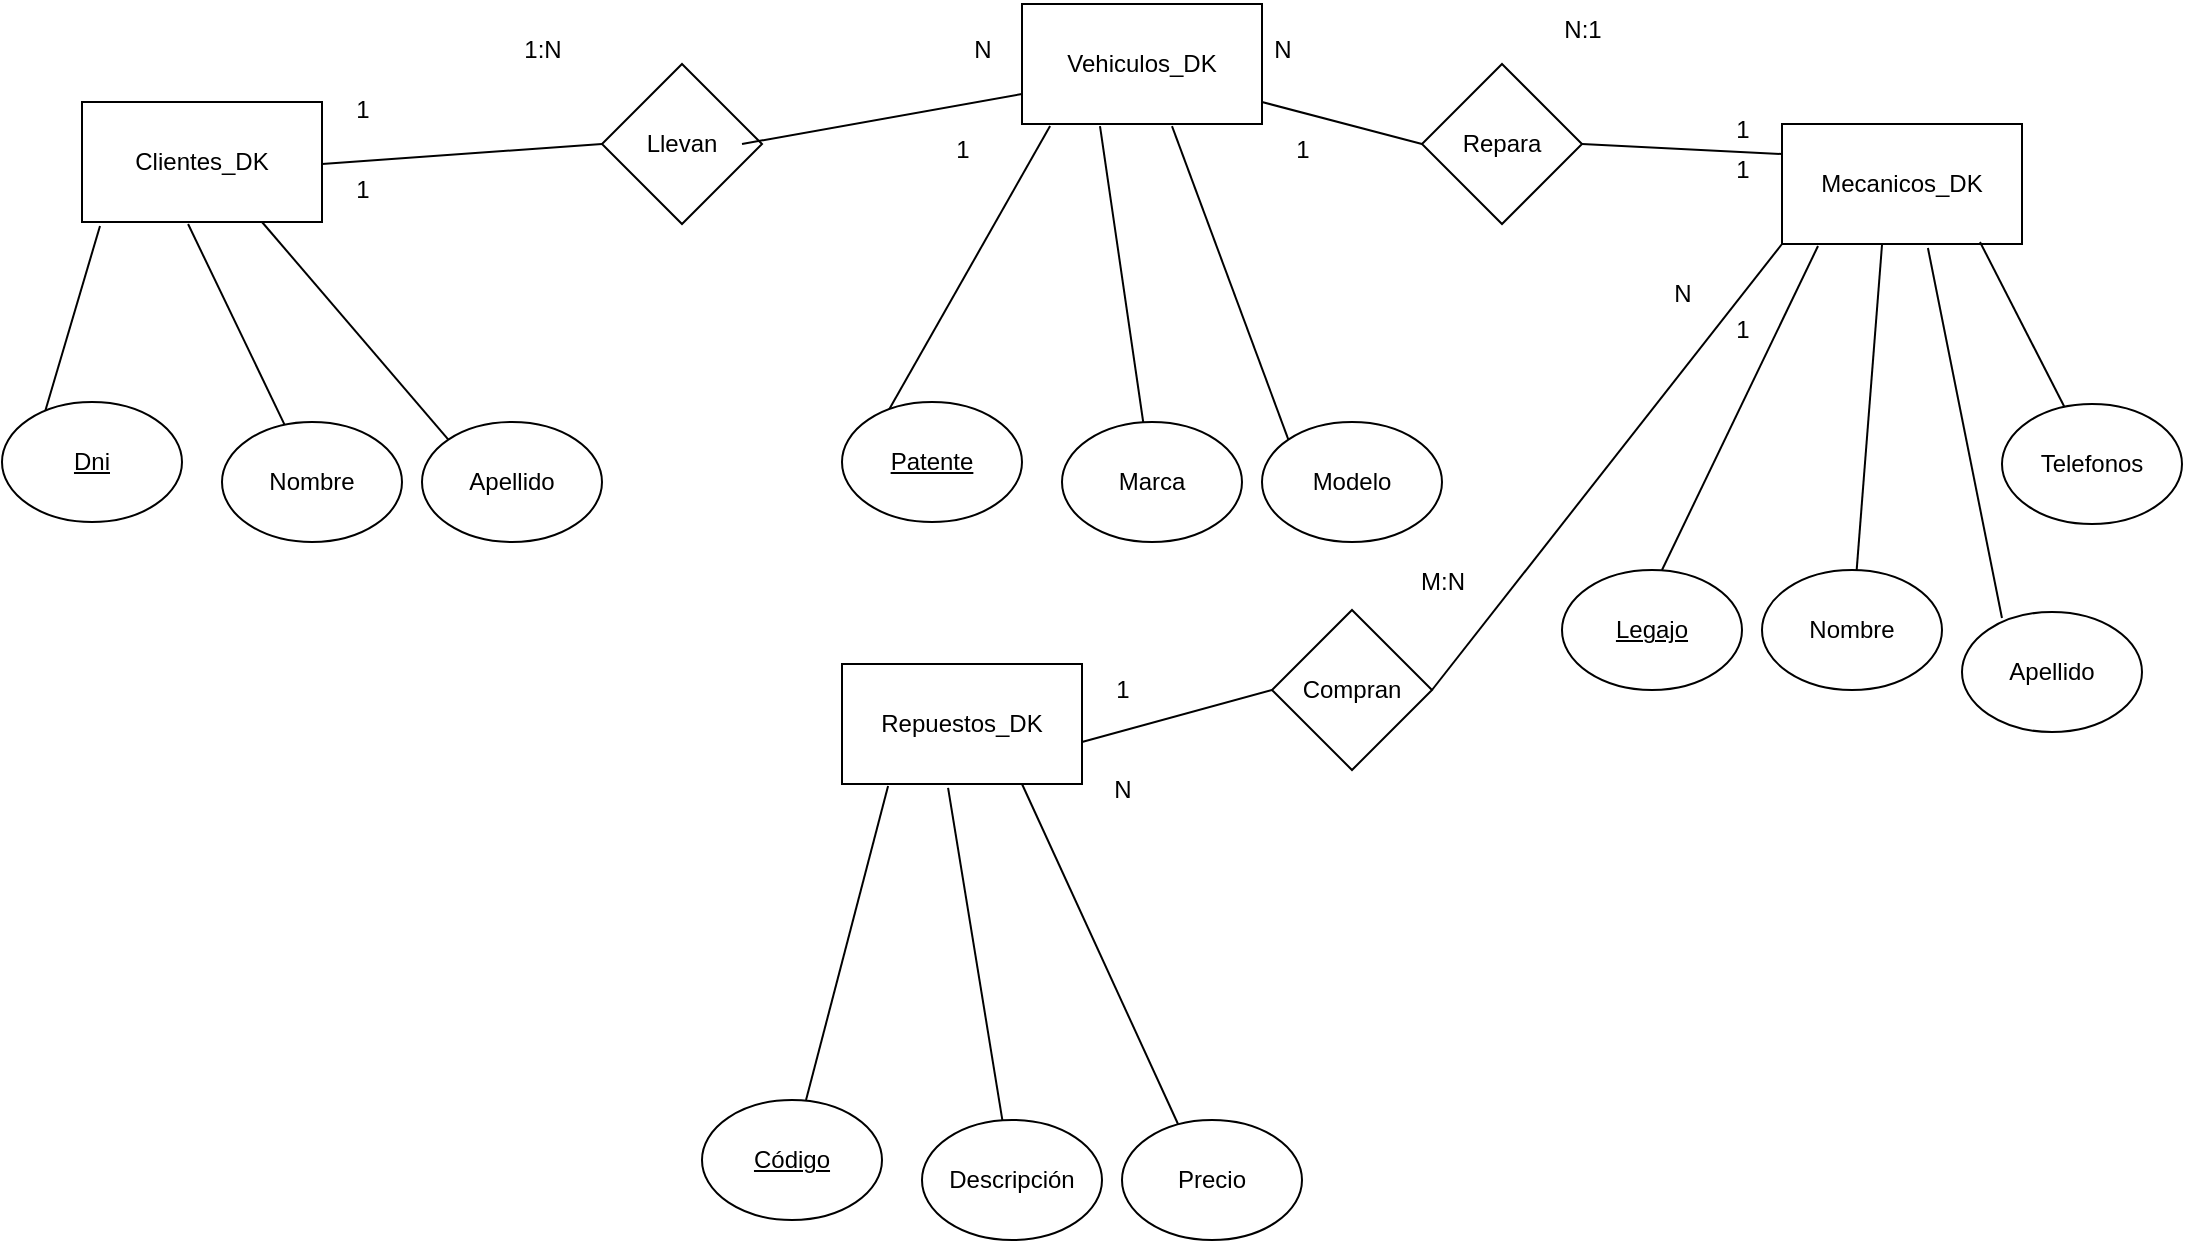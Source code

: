 <mxfile version="24.7.16">
  <diagram name="Página-1" id="CCXym6B-bNPeG-zs62d1">
    <mxGraphModel dx="1114" dy="434" grid="1" gridSize="10" guides="1" tooltips="1" connect="1" arrows="1" fold="1" page="1" pageScale="1" pageWidth="1169" pageHeight="827" math="0" shadow="0">
      <root>
        <mxCell id="0" />
        <mxCell id="1" parent="0" />
        <mxCell id="KMTcKbbNrr3K3NqGmCsy-1" value="Clientes_DK" style="rounded=0;whiteSpace=wrap;html=1;" vertex="1" parent="1">
          <mxGeometry x="70" y="129" width="120" height="60" as="geometry" />
        </mxCell>
        <mxCell id="KMTcKbbNrr3K3NqGmCsy-2" value="Vehiculos_DK" style="rounded=0;whiteSpace=wrap;html=1;" vertex="1" parent="1">
          <mxGeometry x="540" y="80" width="120" height="60" as="geometry" />
        </mxCell>
        <mxCell id="KMTcKbbNrr3K3NqGmCsy-3" value="Mecanicos_DK" style="rounded=0;whiteSpace=wrap;html=1;" vertex="1" parent="1">
          <mxGeometry x="920" y="140" width="120" height="60" as="geometry" />
        </mxCell>
        <mxCell id="KMTcKbbNrr3K3NqGmCsy-4" value="Repuestos_DK" style="rounded=0;whiteSpace=wrap;html=1;" vertex="1" parent="1">
          <mxGeometry x="450" y="410" width="120" height="60" as="geometry" />
        </mxCell>
        <mxCell id="KMTcKbbNrr3K3NqGmCsy-5" value="" style="endArrow=none;html=1;rounded=0;entryX=0.075;entryY=1.033;entryDx=0;entryDy=0;entryPerimeter=0;" edge="1" parent="1" target="KMTcKbbNrr3K3NqGmCsy-1">
          <mxGeometry width="50" height="50" relative="1" as="geometry">
            <mxPoint x="50" y="289" as="sourcePoint" />
            <mxPoint x="100" y="239" as="targetPoint" />
          </mxGeometry>
        </mxCell>
        <mxCell id="KMTcKbbNrr3K3NqGmCsy-8" value="Apellido" style="ellipse;whiteSpace=wrap;html=1;" vertex="1" parent="1">
          <mxGeometry x="240" y="289" width="90" height="60" as="geometry" />
        </mxCell>
        <mxCell id="KMTcKbbNrr3K3NqGmCsy-9" value="Nombre" style="ellipse;whiteSpace=wrap;html=1;" vertex="1" parent="1">
          <mxGeometry x="140" y="289" width="90" height="60" as="geometry" />
        </mxCell>
        <mxCell id="KMTcKbbNrr3K3NqGmCsy-10" value="&lt;u&gt;Dni&lt;/u&gt;" style="ellipse;whiteSpace=wrap;html=1;" vertex="1" parent="1">
          <mxGeometry x="30" y="279" width="90" height="60" as="geometry" />
        </mxCell>
        <mxCell id="KMTcKbbNrr3K3NqGmCsy-11" value="" style="endArrow=none;html=1;rounded=0;entryX=0.442;entryY=1.017;entryDx=0;entryDy=0;entryPerimeter=0;" edge="1" parent="1" source="KMTcKbbNrr3K3NqGmCsy-9" target="KMTcKbbNrr3K3NqGmCsy-1">
          <mxGeometry width="50" height="50" relative="1" as="geometry">
            <mxPoint x="210" y="279" as="sourcePoint" />
            <mxPoint x="260" y="229" as="targetPoint" />
          </mxGeometry>
        </mxCell>
        <mxCell id="KMTcKbbNrr3K3NqGmCsy-13" value="" style="endArrow=none;html=1;rounded=0;entryX=0.75;entryY=1;entryDx=0;entryDy=0;exitX=0;exitY=0;exitDx=0;exitDy=0;" edge="1" parent="1" source="KMTcKbbNrr3K3NqGmCsy-8" target="KMTcKbbNrr3K3NqGmCsy-1">
          <mxGeometry width="50" height="50" relative="1" as="geometry">
            <mxPoint x="250" y="304" as="sourcePoint" />
            <mxPoint x="300" y="254" as="targetPoint" />
          </mxGeometry>
        </mxCell>
        <mxCell id="KMTcKbbNrr3K3NqGmCsy-14" value="" style="endArrow=none;html=1;rounded=0;entryX=0.117;entryY=1.017;entryDx=0;entryDy=0;entryPerimeter=0;" edge="1" parent="1" target="KMTcKbbNrr3K3NqGmCsy-2">
          <mxGeometry width="50" height="50" relative="1" as="geometry">
            <mxPoint x="470" y="289" as="sourcePoint" />
            <mxPoint x="499" y="191" as="targetPoint" />
          </mxGeometry>
        </mxCell>
        <mxCell id="KMTcKbbNrr3K3NqGmCsy-15" value="Modelo" style="ellipse;whiteSpace=wrap;html=1;" vertex="1" parent="1">
          <mxGeometry x="660" y="289" width="90" height="60" as="geometry" />
        </mxCell>
        <mxCell id="KMTcKbbNrr3K3NqGmCsy-16" value="Marca" style="ellipse;whiteSpace=wrap;html=1;" vertex="1" parent="1">
          <mxGeometry x="560" y="289" width="90" height="60" as="geometry" />
        </mxCell>
        <mxCell id="KMTcKbbNrr3K3NqGmCsy-17" value="&lt;u&gt;Patente&lt;/u&gt;" style="ellipse;whiteSpace=wrap;html=1;" vertex="1" parent="1">
          <mxGeometry x="450" y="279" width="90" height="60" as="geometry" />
        </mxCell>
        <mxCell id="KMTcKbbNrr3K3NqGmCsy-18" value="" style="endArrow=none;html=1;rounded=0;entryX=0.325;entryY=1.017;entryDx=0;entryDy=0;entryPerimeter=0;" edge="1" parent="1" source="KMTcKbbNrr3K3NqGmCsy-16" target="KMTcKbbNrr3K3NqGmCsy-2">
          <mxGeometry width="50" height="50" relative="1" as="geometry">
            <mxPoint x="630" y="279" as="sourcePoint" />
            <mxPoint x="543" y="190" as="targetPoint" />
          </mxGeometry>
        </mxCell>
        <mxCell id="KMTcKbbNrr3K3NqGmCsy-19" value="" style="endArrow=none;html=1;rounded=0;entryX=0.625;entryY=1.017;entryDx=0;entryDy=0;entryPerimeter=0;exitX=0;exitY=0;exitDx=0;exitDy=0;" edge="1" parent="1" source="KMTcKbbNrr3K3NqGmCsy-15" target="KMTcKbbNrr3K3NqGmCsy-2">
          <mxGeometry width="50" height="50" relative="1" as="geometry">
            <mxPoint x="670" y="304" as="sourcePoint" />
            <mxPoint x="570" y="190" as="targetPoint" />
          </mxGeometry>
        </mxCell>
        <mxCell id="KMTcKbbNrr3K3NqGmCsy-20" value="" style="endArrow=none;html=1;rounded=0;entryX=0.15;entryY=1.017;entryDx=0;entryDy=0;entryPerimeter=0;" edge="1" parent="1" target="KMTcKbbNrr3K3NqGmCsy-3">
          <mxGeometry width="50" height="50" relative="1" as="geometry">
            <mxPoint x="860" y="363" as="sourcePoint" />
            <mxPoint x="944" y="215" as="targetPoint" />
          </mxGeometry>
        </mxCell>
        <mxCell id="KMTcKbbNrr3K3NqGmCsy-21" value="Apellido" style="ellipse;whiteSpace=wrap;html=1;" vertex="1" parent="1">
          <mxGeometry x="1010" y="384" width="90" height="60" as="geometry" />
        </mxCell>
        <mxCell id="KMTcKbbNrr3K3NqGmCsy-22" value="Nombre" style="ellipse;whiteSpace=wrap;html=1;" vertex="1" parent="1">
          <mxGeometry x="910" y="363" width="90" height="60" as="geometry" />
        </mxCell>
        <mxCell id="KMTcKbbNrr3K3NqGmCsy-23" value="&lt;u&gt;Legajo&lt;/u&gt;" style="ellipse;whiteSpace=wrap;html=1;" vertex="1" parent="1">
          <mxGeometry x="810" y="363" width="90" height="60" as="geometry" />
        </mxCell>
        <mxCell id="KMTcKbbNrr3K3NqGmCsy-24" value="" style="endArrow=none;html=1;rounded=0;entryX=0.417;entryY=1;entryDx=0;entryDy=0;entryPerimeter=0;" edge="1" parent="1" source="KMTcKbbNrr3K3NqGmCsy-22" target="KMTcKbbNrr3K3NqGmCsy-3">
          <mxGeometry width="50" height="50" relative="1" as="geometry">
            <mxPoint x="1020" y="353" as="sourcePoint" />
            <mxPoint x="969" y="215" as="targetPoint" />
          </mxGeometry>
        </mxCell>
        <mxCell id="KMTcKbbNrr3K3NqGmCsy-25" value="" style="endArrow=none;html=1;rounded=0;entryX=0.608;entryY=1.033;entryDx=0;entryDy=0;entryPerimeter=0;exitX=0.222;exitY=0.05;exitDx=0;exitDy=0;exitPerimeter=0;" edge="1" parent="1" source="KMTcKbbNrr3K3NqGmCsy-21" target="KMTcKbbNrr3K3NqGmCsy-3">
          <mxGeometry width="50" height="50" relative="1" as="geometry">
            <mxPoint x="1060" y="378" as="sourcePoint" />
            <mxPoint x="1005" y="215" as="targetPoint" />
          </mxGeometry>
        </mxCell>
        <mxCell id="KMTcKbbNrr3K3NqGmCsy-26" value="" style="endArrow=none;html=1;rounded=0;entryX=0.825;entryY=0.983;entryDx=0;entryDy=0;entryPerimeter=0;exitX=0.367;exitY=0.083;exitDx=0;exitDy=0;exitPerimeter=0;" edge="1" parent="1" source="KMTcKbbNrr3K3NqGmCsy-27" target="KMTcKbbNrr3K3NqGmCsy-3">
          <mxGeometry width="50" height="50" relative="1" as="geometry">
            <mxPoint x="1060" y="280" as="sourcePoint" />
            <mxPoint x="1110" y="230" as="targetPoint" />
          </mxGeometry>
        </mxCell>
        <mxCell id="KMTcKbbNrr3K3NqGmCsy-27" value="Telefonos" style="ellipse;whiteSpace=wrap;html=1;" vertex="1" parent="1">
          <mxGeometry x="1030" y="280" width="90" height="60" as="geometry" />
        </mxCell>
        <mxCell id="KMTcKbbNrr3K3NqGmCsy-28" value="" style="endArrow=none;html=1;rounded=0;entryX=0.192;entryY=1.017;entryDx=0;entryDy=0;entryPerimeter=0;exitX=0.578;exitY=0;exitDx=0;exitDy=0;exitPerimeter=0;" edge="1" parent="1" source="KMTcKbbNrr3K3NqGmCsy-31" target="KMTcKbbNrr3K3NqGmCsy-4">
          <mxGeometry width="50" height="50" relative="1" as="geometry">
            <mxPoint x="400" y="638" as="sourcePoint" />
            <mxPoint x="484" y="490" as="targetPoint" />
          </mxGeometry>
        </mxCell>
        <mxCell id="KMTcKbbNrr3K3NqGmCsy-29" value="Precio" style="ellipse;whiteSpace=wrap;html=1;" vertex="1" parent="1">
          <mxGeometry x="590" y="638" width="90" height="60" as="geometry" />
        </mxCell>
        <mxCell id="KMTcKbbNrr3K3NqGmCsy-30" value="Descripción" style="ellipse;whiteSpace=wrap;html=1;" vertex="1" parent="1">
          <mxGeometry x="490" y="638" width="90" height="60" as="geometry" />
        </mxCell>
        <mxCell id="KMTcKbbNrr3K3NqGmCsy-31" value="&lt;u&gt;Código&lt;/u&gt;" style="ellipse;whiteSpace=wrap;html=1;" vertex="1" parent="1">
          <mxGeometry x="380" y="628" width="90" height="60" as="geometry" />
        </mxCell>
        <mxCell id="KMTcKbbNrr3K3NqGmCsy-32" value="" style="endArrow=none;html=1;rounded=0;entryX=0.442;entryY=1.033;entryDx=0;entryDy=0;entryPerimeter=0;" edge="1" parent="1" source="KMTcKbbNrr3K3NqGmCsy-30" target="KMTcKbbNrr3K3NqGmCsy-4">
          <mxGeometry width="50" height="50" relative="1" as="geometry">
            <mxPoint x="560" y="628" as="sourcePoint" />
            <mxPoint x="509" y="490" as="targetPoint" />
          </mxGeometry>
        </mxCell>
        <mxCell id="KMTcKbbNrr3K3NqGmCsy-33" value="" style="endArrow=none;html=1;rounded=0;entryX=0.75;entryY=1;entryDx=0;entryDy=0;" edge="1" parent="1" target="KMTcKbbNrr3K3NqGmCsy-4">
          <mxGeometry width="50" height="50" relative="1" as="geometry">
            <mxPoint x="618" y="640" as="sourcePoint" />
            <mxPoint x="545" y="490" as="targetPoint" />
          </mxGeometry>
        </mxCell>
        <mxCell id="KMTcKbbNrr3K3NqGmCsy-34" value="Llevan" style="rhombus;whiteSpace=wrap;html=1;" vertex="1" parent="1">
          <mxGeometry x="330" y="110" width="80" height="80" as="geometry" />
        </mxCell>
        <mxCell id="KMTcKbbNrr3K3NqGmCsy-35" value="Compran" style="rhombus;whiteSpace=wrap;html=1;" vertex="1" parent="1">
          <mxGeometry x="665" y="383" width="80" height="80" as="geometry" />
        </mxCell>
        <mxCell id="KMTcKbbNrr3K3NqGmCsy-36" value="" style="endArrow=none;html=1;rounded=0;entryX=0;entryY=0.5;entryDx=0;entryDy=0;" edge="1" parent="1" target="KMTcKbbNrr3K3NqGmCsy-34">
          <mxGeometry width="50" height="50" relative="1" as="geometry">
            <mxPoint x="190" y="160" as="sourcePoint" />
            <mxPoint x="240" y="110" as="targetPoint" />
          </mxGeometry>
        </mxCell>
        <mxCell id="KMTcKbbNrr3K3NqGmCsy-37" value="" style="endArrow=none;html=1;rounded=0;entryX=0;entryY=0.75;entryDx=0;entryDy=0;" edge="1" parent="1" target="KMTcKbbNrr3K3NqGmCsy-2">
          <mxGeometry width="50" height="50" relative="1" as="geometry">
            <mxPoint x="400" y="150" as="sourcePoint" />
            <mxPoint x="450" y="100" as="targetPoint" />
          </mxGeometry>
        </mxCell>
        <mxCell id="KMTcKbbNrr3K3NqGmCsy-38" value="" style="endArrow=none;html=1;rounded=0;entryX=0;entryY=0.5;entryDx=0;entryDy=0;" edge="1" parent="1" target="KMTcKbbNrr3K3NqGmCsy-35">
          <mxGeometry width="50" height="50" relative="1" as="geometry">
            <mxPoint x="570" y="449" as="sourcePoint" />
            <mxPoint x="620" y="399" as="targetPoint" />
          </mxGeometry>
        </mxCell>
        <mxCell id="KMTcKbbNrr3K3NqGmCsy-39" value="" style="endArrow=none;html=1;rounded=0;entryX=0;entryY=1;entryDx=0;entryDy=0;exitX=1;exitY=0.5;exitDx=0;exitDy=0;" edge="1" parent="1" source="KMTcKbbNrr3K3NqGmCsy-35" target="KMTcKbbNrr3K3NqGmCsy-3">
          <mxGeometry width="50" height="50" relative="1" as="geometry">
            <mxPoint x="760" y="423" as="sourcePoint" />
            <mxPoint x="810" y="373" as="targetPoint" />
          </mxGeometry>
        </mxCell>
        <mxCell id="KMTcKbbNrr3K3NqGmCsy-40" value="Repara" style="rhombus;whiteSpace=wrap;html=1;" vertex="1" parent="1">
          <mxGeometry x="740" y="110" width="80" height="80" as="geometry" />
        </mxCell>
        <mxCell id="KMTcKbbNrr3K3NqGmCsy-41" value="" style="endArrow=none;html=1;rounded=0;entryX=0;entryY=0.5;entryDx=0;entryDy=0;" edge="1" parent="1" target="KMTcKbbNrr3K3NqGmCsy-40">
          <mxGeometry width="50" height="50" relative="1" as="geometry">
            <mxPoint x="660" y="129" as="sourcePoint" />
            <mxPoint x="710" y="79" as="targetPoint" />
          </mxGeometry>
        </mxCell>
        <mxCell id="KMTcKbbNrr3K3NqGmCsy-42" value="" style="endArrow=none;html=1;rounded=0;entryX=0;entryY=0.25;entryDx=0;entryDy=0;" edge="1" parent="1" target="KMTcKbbNrr3K3NqGmCsy-3">
          <mxGeometry width="50" height="50" relative="1" as="geometry">
            <mxPoint x="820" y="150" as="sourcePoint" />
            <mxPoint x="870" y="100" as="targetPoint" />
          </mxGeometry>
        </mxCell>
        <mxCell id="KMTcKbbNrr3K3NqGmCsy-43" value="1" style="text;html=1;align=center;verticalAlign=middle;resizable=0;points=[];autosize=1;strokeColor=none;fillColor=none;" vertex="1" parent="1">
          <mxGeometry x="575" y="408" width="30" height="30" as="geometry" />
        </mxCell>
        <mxCell id="KMTcKbbNrr3K3NqGmCsy-44" value="N" style="text;html=1;align=center;verticalAlign=middle;resizable=0;points=[];autosize=1;strokeColor=none;fillColor=none;" vertex="1" parent="1">
          <mxGeometry x="575" y="458" width="30" height="30" as="geometry" />
        </mxCell>
        <mxCell id="KMTcKbbNrr3K3NqGmCsy-45" value="N" style="text;html=1;align=center;verticalAlign=middle;resizable=0;points=[];autosize=1;strokeColor=none;fillColor=none;" vertex="1" parent="1">
          <mxGeometry x="855" y="210" width="30" height="30" as="geometry" />
        </mxCell>
        <mxCell id="KMTcKbbNrr3K3NqGmCsy-46" value="1" style="text;html=1;align=center;verticalAlign=middle;resizable=0;points=[];autosize=1;strokeColor=none;fillColor=none;" vertex="1" parent="1">
          <mxGeometry x="885" y="228" width="30" height="30" as="geometry" />
        </mxCell>
        <mxCell id="KMTcKbbNrr3K3NqGmCsy-47" value="M:N" style="text;html=1;align=center;verticalAlign=middle;resizable=0;points=[];autosize=1;strokeColor=none;fillColor=none;" vertex="1" parent="1">
          <mxGeometry x="725" y="354" width="50" height="30" as="geometry" />
        </mxCell>
        <mxCell id="KMTcKbbNrr3K3NqGmCsy-48" value="1" style="text;html=1;align=center;verticalAlign=middle;resizable=0;points=[];autosize=1;strokeColor=none;fillColor=none;" vertex="1" parent="1">
          <mxGeometry x="195" y="118" width="30" height="30" as="geometry" />
        </mxCell>
        <mxCell id="KMTcKbbNrr3K3NqGmCsy-49" value="1" style="text;html=1;align=center;verticalAlign=middle;resizable=0;points=[];autosize=1;strokeColor=none;fillColor=none;" vertex="1" parent="1">
          <mxGeometry x="195" y="158" width="30" height="30" as="geometry" />
        </mxCell>
        <mxCell id="KMTcKbbNrr3K3NqGmCsy-50" value="N" style="text;html=1;align=center;verticalAlign=middle;resizable=0;points=[];autosize=1;strokeColor=none;fillColor=none;" vertex="1" parent="1">
          <mxGeometry x="505" y="88" width="30" height="30" as="geometry" />
        </mxCell>
        <mxCell id="KMTcKbbNrr3K3NqGmCsy-51" value="1" style="text;html=1;align=center;verticalAlign=middle;resizable=0;points=[];autosize=1;strokeColor=none;fillColor=none;" vertex="1" parent="1">
          <mxGeometry x="495" y="138" width="30" height="30" as="geometry" />
        </mxCell>
        <mxCell id="KMTcKbbNrr3K3NqGmCsy-52" value="1" style="text;html=1;align=center;verticalAlign=middle;resizable=0;points=[];autosize=1;strokeColor=none;fillColor=none;" vertex="1" parent="1">
          <mxGeometry x="885" y="128" width="30" height="30" as="geometry" />
        </mxCell>
        <mxCell id="KMTcKbbNrr3K3NqGmCsy-53" value="1" style="text;html=1;align=center;verticalAlign=middle;resizable=0;points=[];autosize=1;strokeColor=none;fillColor=none;" vertex="1" parent="1">
          <mxGeometry x="885" y="148" width="30" height="30" as="geometry" />
        </mxCell>
        <mxCell id="KMTcKbbNrr3K3NqGmCsy-54" value="N" style="text;html=1;align=center;verticalAlign=middle;resizable=0;points=[];autosize=1;strokeColor=none;fillColor=none;" vertex="1" parent="1">
          <mxGeometry x="655" y="88" width="30" height="30" as="geometry" />
        </mxCell>
        <mxCell id="KMTcKbbNrr3K3NqGmCsy-55" value="1" style="text;html=1;align=center;verticalAlign=middle;resizable=0;points=[];autosize=1;strokeColor=none;fillColor=none;" vertex="1" parent="1">
          <mxGeometry x="665" y="138" width="30" height="30" as="geometry" />
        </mxCell>
        <mxCell id="KMTcKbbNrr3K3NqGmCsy-56" value="1:N" style="text;html=1;align=center;verticalAlign=middle;resizable=0;points=[];autosize=1;strokeColor=none;fillColor=none;" vertex="1" parent="1">
          <mxGeometry x="280" y="88" width="40" height="30" as="geometry" />
        </mxCell>
        <mxCell id="KMTcKbbNrr3K3NqGmCsy-64" value="N:1" style="text;html=1;align=center;verticalAlign=middle;resizable=0;points=[];autosize=1;strokeColor=none;fillColor=none;" vertex="1" parent="1">
          <mxGeometry x="800" y="78" width="40" height="30" as="geometry" />
        </mxCell>
      </root>
    </mxGraphModel>
  </diagram>
</mxfile>
